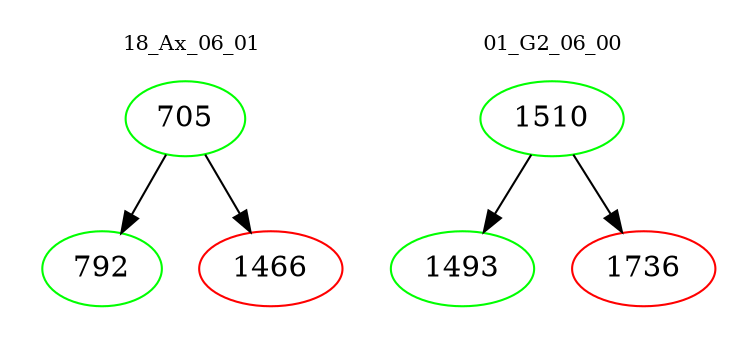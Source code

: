digraph{
subgraph cluster_0 {
color = white
label = "18_Ax_06_01";
fontsize=10;
T0_705 [label="705", color="green"]
T0_705 -> T0_792 [color="black"]
T0_792 [label="792", color="green"]
T0_705 -> T0_1466 [color="black"]
T0_1466 [label="1466", color="red"]
}
subgraph cluster_1 {
color = white
label = "01_G2_06_00";
fontsize=10;
T1_1510 [label="1510", color="green"]
T1_1510 -> T1_1493 [color="black"]
T1_1493 [label="1493", color="green"]
T1_1510 -> T1_1736 [color="black"]
T1_1736 [label="1736", color="red"]
}
}
